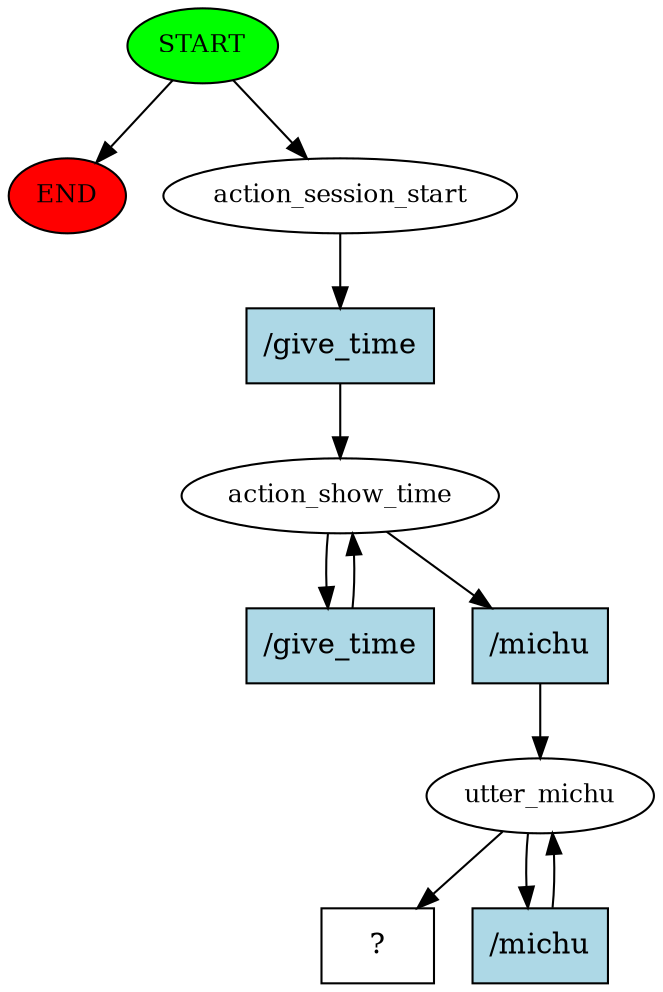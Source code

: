 digraph  {
0 [class="start active", fillcolor=green, fontsize=12, label=START, style=filled];
"-1" [class=end, fillcolor=red, fontsize=12, label=END, style=filled];
1 [class=active, fontsize=12, label=action_session_start];
2 [class=active, fontsize=12, label=action_show_time];
5 [class=active, fontsize=12, label=utter_michu];
7 [class="intent dashed active", label="  ?  ", shape=rect];
8 [class="intent active", fillcolor=lightblue, label="/give_time", shape=rect, style=filled];
9 [class="intent active", fillcolor=lightblue, label="/give_time", shape=rect, style=filled];
10 [class="intent active", fillcolor=lightblue, label="/michu", shape=rect, style=filled];
11 [class="intent active", fillcolor=lightblue, label="/michu", shape=rect, style=filled];
0 -> "-1"  [class="", key=NONE, label=""];
0 -> 1  [class=active, key=NONE, label=""];
1 -> 8  [class=active, key=0];
2 -> 9  [class=active, key=0];
2 -> 10  [class=active, key=0];
5 -> 7  [class=active, key=NONE, label=""];
5 -> 11  [class=active, key=0];
8 -> 2  [class=active, key=0];
9 -> 2  [class=active, key=0];
10 -> 5  [class=active, key=0];
11 -> 5  [class=active, key=0];
}
